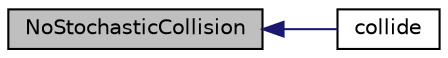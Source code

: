 digraph "NoStochasticCollision"
{
  bgcolor="transparent";
  edge [fontname="Helvetica",fontsize="10",labelfontname="Helvetica",labelfontsize="10"];
  node [fontname="Helvetica",fontsize="10",shape=record];
  rankdir="LR";
  Node1 [label="NoStochasticCollision",height=0.2,width=0.4,color="black", fillcolor="grey75", style="filled", fontcolor="black"];
  Node1 -> Node2 [dir="back",color="midnightblue",fontsize="10",style="solid",fontname="Helvetica"];
  Node2 [label="collide",height=0.2,width=0.4,color="black",URL="$a01658.html#a771b0c1c395f034e8452b2b3716fa886",tooltip="Update the model. "];
}
